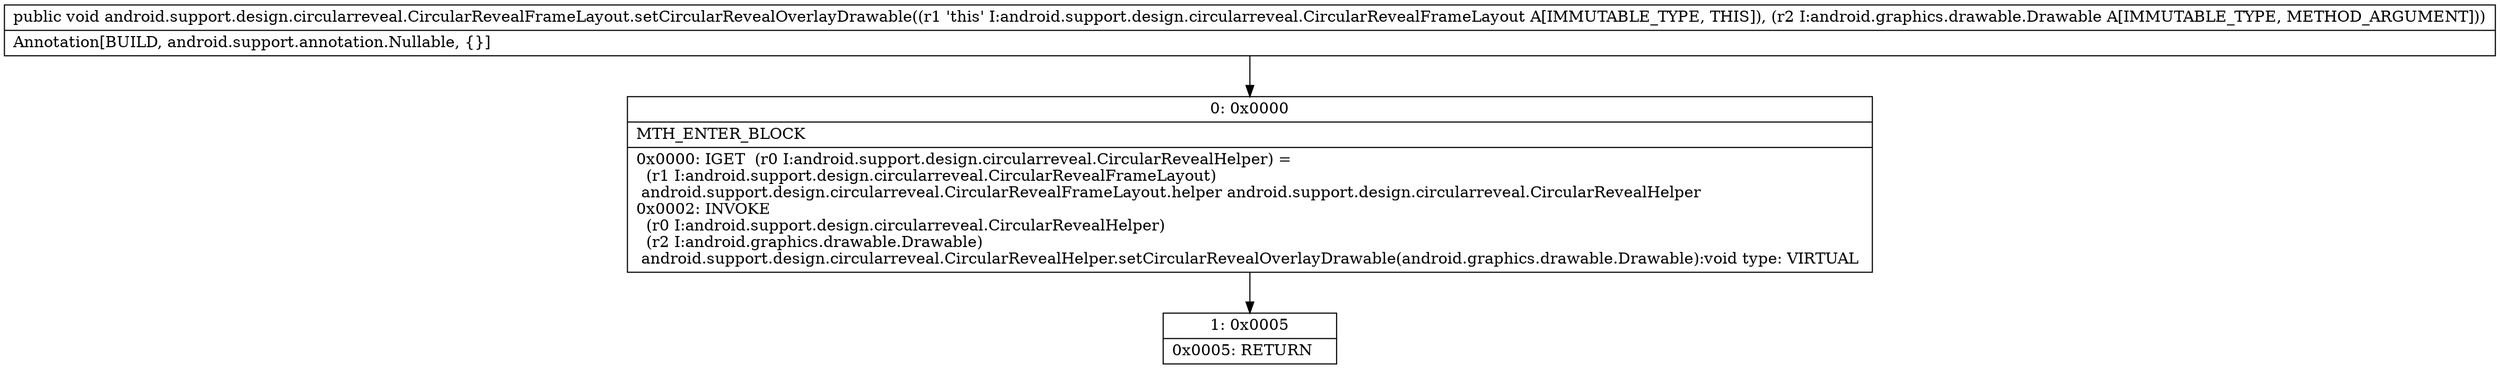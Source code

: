 digraph "CFG forandroid.support.design.circularreveal.CircularRevealFrameLayout.setCircularRevealOverlayDrawable(Landroid\/graphics\/drawable\/Drawable;)V" {
Node_0 [shape=record,label="{0\:\ 0x0000|MTH_ENTER_BLOCK\l|0x0000: IGET  (r0 I:android.support.design.circularreveal.CircularRevealHelper) = \l  (r1 I:android.support.design.circularreveal.CircularRevealFrameLayout)\l android.support.design.circularreveal.CircularRevealFrameLayout.helper android.support.design.circularreveal.CircularRevealHelper \l0x0002: INVOKE  \l  (r0 I:android.support.design.circularreveal.CircularRevealHelper)\l  (r2 I:android.graphics.drawable.Drawable)\l android.support.design.circularreveal.CircularRevealHelper.setCircularRevealOverlayDrawable(android.graphics.drawable.Drawable):void type: VIRTUAL \l}"];
Node_1 [shape=record,label="{1\:\ 0x0005|0x0005: RETURN   \l}"];
MethodNode[shape=record,label="{public void android.support.design.circularreveal.CircularRevealFrameLayout.setCircularRevealOverlayDrawable((r1 'this' I:android.support.design.circularreveal.CircularRevealFrameLayout A[IMMUTABLE_TYPE, THIS]), (r2 I:android.graphics.drawable.Drawable A[IMMUTABLE_TYPE, METHOD_ARGUMENT]))  | Annotation[BUILD, android.support.annotation.Nullable, \{\}]\l}"];
MethodNode -> Node_0;
Node_0 -> Node_1;
}

